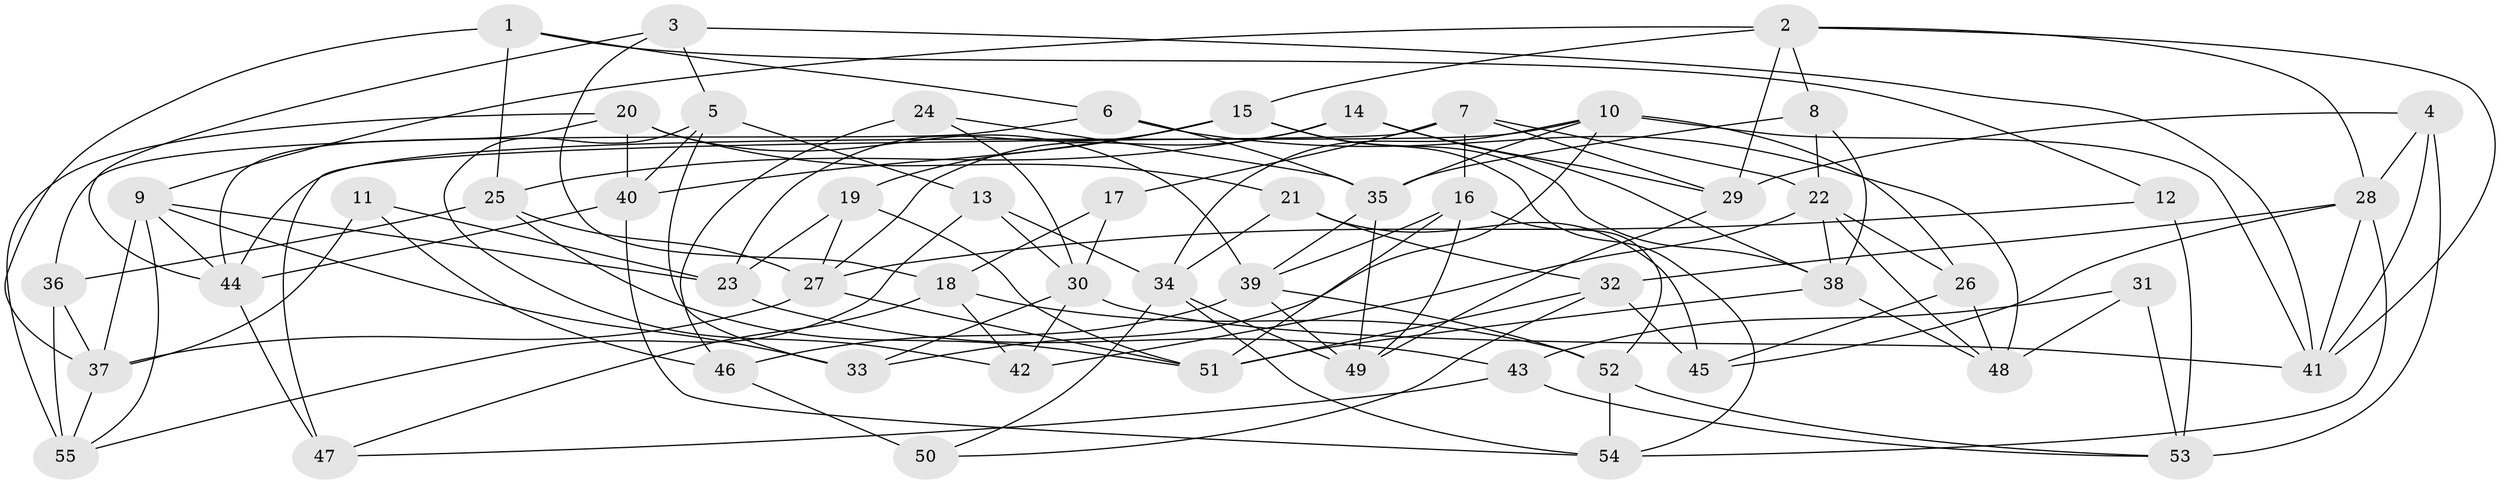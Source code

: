 // original degree distribution, {4: 1.0}
// Generated by graph-tools (version 1.1) at 2025/38/03/04/25 23:38:09]
// undirected, 55 vertices, 131 edges
graph export_dot {
  node [color=gray90,style=filled];
  1;
  2;
  3;
  4;
  5;
  6;
  7;
  8;
  9;
  10;
  11;
  12;
  13;
  14;
  15;
  16;
  17;
  18;
  19;
  20;
  21;
  22;
  23;
  24;
  25;
  26;
  27;
  28;
  29;
  30;
  31;
  32;
  33;
  34;
  35;
  36;
  37;
  38;
  39;
  40;
  41;
  42;
  43;
  44;
  45;
  46;
  47;
  48;
  49;
  50;
  51;
  52;
  53;
  54;
  55;
  1 -- 6 [weight=1.0];
  1 -- 12 [weight=1.0];
  1 -- 25 [weight=1.0];
  1 -- 37 [weight=1.0];
  2 -- 8 [weight=1.0];
  2 -- 9 [weight=1.0];
  2 -- 15 [weight=1.0];
  2 -- 28 [weight=1.0];
  2 -- 29 [weight=1.0];
  2 -- 41 [weight=1.0];
  3 -- 5 [weight=1.0];
  3 -- 18 [weight=1.0];
  3 -- 41 [weight=1.0];
  3 -- 44 [weight=1.0];
  4 -- 28 [weight=1.0];
  4 -- 29 [weight=1.0];
  4 -- 41 [weight=1.0];
  4 -- 53 [weight=1.0];
  5 -- 13 [weight=1.0];
  5 -- 33 [weight=1.0];
  5 -- 40 [weight=2.0];
  5 -- 42 [weight=1.0];
  6 -- 35 [weight=1.0];
  6 -- 36 [weight=1.0];
  6 -- 48 [weight=1.0];
  7 -- 16 [weight=2.0];
  7 -- 17 [weight=1.0];
  7 -- 22 [weight=1.0];
  7 -- 29 [weight=1.0];
  7 -- 47 [weight=1.0];
  8 -- 22 [weight=1.0];
  8 -- 35 [weight=1.0];
  8 -- 38 [weight=1.0];
  9 -- 23 [weight=1.0];
  9 -- 33 [weight=1.0];
  9 -- 37 [weight=1.0];
  9 -- 44 [weight=1.0];
  9 -- 55 [weight=1.0];
  10 -- 26 [weight=1.0];
  10 -- 33 [weight=1.0];
  10 -- 34 [weight=1.0];
  10 -- 35 [weight=1.0];
  10 -- 41 [weight=1.0];
  10 -- 44 [weight=1.0];
  11 -- 23 [weight=2.0];
  11 -- 37 [weight=1.0];
  11 -- 46 [weight=1.0];
  12 -- 27 [weight=1.0];
  12 -- 53 [weight=2.0];
  13 -- 30 [weight=1.0];
  13 -- 34 [weight=1.0];
  13 -- 55 [weight=1.0];
  14 -- 25 [weight=1.0];
  14 -- 27 [weight=1.0];
  14 -- 29 [weight=1.0];
  14 -- 38 [weight=1.0];
  15 -- 19 [weight=1.0];
  15 -- 23 [weight=1.0];
  15 -- 38 [weight=1.0];
  15 -- 40 [weight=1.0];
  15 -- 54 [weight=1.0];
  16 -- 39 [weight=1.0];
  16 -- 49 [weight=1.0];
  16 -- 51 [weight=1.0];
  16 -- 52 [weight=1.0];
  17 -- 18 [weight=2.0];
  17 -- 30 [weight=1.0];
  18 -- 42 [weight=1.0];
  18 -- 47 [weight=1.0];
  18 -- 52 [weight=1.0];
  19 -- 23 [weight=1.0];
  19 -- 27 [weight=1.0];
  19 -- 51 [weight=1.0];
  20 -- 21 [weight=2.0];
  20 -- 39 [weight=1.0];
  20 -- 40 [weight=1.0];
  20 -- 44 [weight=1.0];
  20 -- 55 [weight=1.0];
  21 -- 32 [weight=2.0];
  21 -- 34 [weight=1.0];
  21 -- 45 [weight=1.0];
  22 -- 26 [weight=1.0];
  22 -- 38 [weight=1.0];
  22 -- 42 [weight=1.0];
  22 -- 48 [weight=1.0];
  23 -- 43 [weight=1.0];
  24 -- 30 [weight=1.0];
  24 -- 35 [weight=1.0];
  24 -- 46 [weight=2.0];
  25 -- 27 [weight=1.0];
  25 -- 36 [weight=2.0];
  25 -- 51 [weight=1.0];
  26 -- 45 [weight=1.0];
  26 -- 48 [weight=1.0];
  27 -- 37 [weight=1.0];
  27 -- 51 [weight=1.0];
  28 -- 32 [weight=1.0];
  28 -- 41 [weight=1.0];
  28 -- 45 [weight=1.0];
  28 -- 54 [weight=1.0];
  29 -- 49 [weight=2.0];
  30 -- 33 [weight=1.0];
  30 -- 41 [weight=1.0];
  30 -- 42 [weight=1.0];
  31 -- 43 [weight=1.0];
  31 -- 48 [weight=2.0];
  31 -- 53 [weight=1.0];
  32 -- 45 [weight=1.0];
  32 -- 50 [weight=1.0];
  32 -- 51 [weight=1.0];
  34 -- 49 [weight=1.0];
  34 -- 50 [weight=1.0];
  34 -- 54 [weight=1.0];
  35 -- 39 [weight=1.0];
  35 -- 49 [weight=1.0];
  36 -- 37 [weight=1.0];
  36 -- 55 [weight=2.0];
  37 -- 55 [weight=1.0];
  38 -- 48 [weight=1.0];
  38 -- 51 [weight=1.0];
  39 -- 46 [weight=1.0];
  39 -- 49 [weight=1.0];
  39 -- 52 [weight=1.0];
  40 -- 44 [weight=1.0];
  40 -- 54 [weight=1.0];
  43 -- 47 [weight=1.0];
  43 -- 53 [weight=1.0];
  44 -- 47 [weight=1.0];
  46 -- 50 [weight=2.0];
  52 -- 53 [weight=1.0];
  52 -- 54 [weight=2.0];
}
